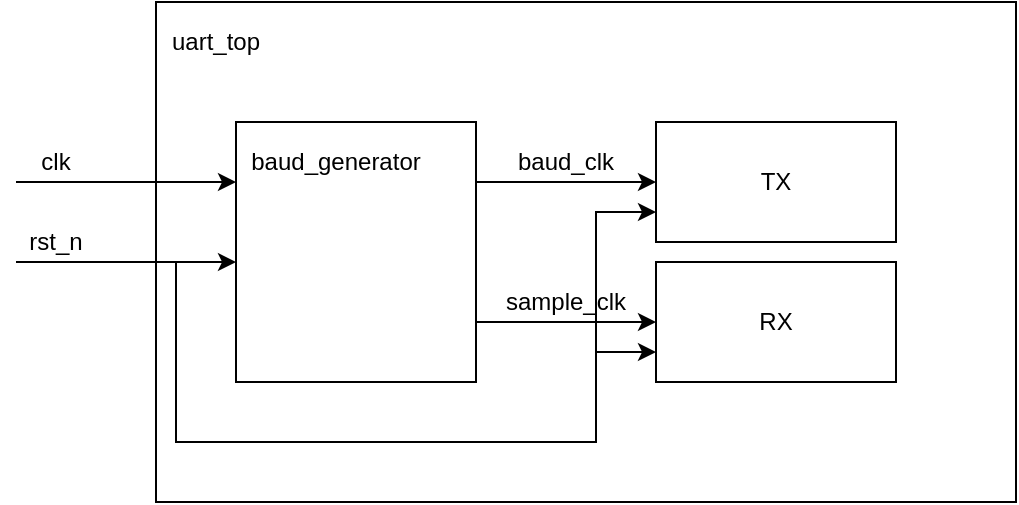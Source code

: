 <mxfile version="13.9.9" type="device"><diagram id="qLYipo9qOfEdNw9gvcUi" name="第 1 页"><mxGraphModel dx="1086" dy="806" grid="1" gridSize="10" guides="1" tooltips="1" connect="1" arrows="1" fold="1" page="1" pageScale="1" pageWidth="827" pageHeight="1169" math="0" shadow="0"><root><mxCell id="0"/><mxCell id="1" parent="0"/><mxCell id="d6inuuNp01afoSrpjMHU-31" value="" style="rounded=0;whiteSpace=wrap;html=1;" vertex="1" parent="1"><mxGeometry x="180" y="270" width="430" height="250" as="geometry"/></mxCell><mxCell id="d6inuuNp01afoSrpjMHU-6" value="clk" style="text;html=1;strokeColor=none;fillColor=none;align=center;verticalAlign=middle;whiteSpace=wrap;rounded=0;" vertex="1" parent="1"><mxGeometry x="110" y="340" width="40" height="20" as="geometry"/></mxCell><mxCell id="d6inuuNp01afoSrpjMHU-7" value="rst_n" style="text;html=1;strokeColor=none;fillColor=none;align=center;verticalAlign=middle;whiteSpace=wrap;rounded=0;" vertex="1" parent="1"><mxGeometry x="110" y="380" width="40" height="20" as="geometry"/></mxCell><mxCell id="d6inuuNp01afoSrpjMHU-8" value="uart_top" style="text;html=1;strokeColor=none;fillColor=none;align=center;verticalAlign=middle;whiteSpace=wrap;rounded=0;" vertex="1" parent="1"><mxGeometry x="190" y="280" width="40" height="20" as="geometry"/></mxCell><mxCell id="d6inuuNp01afoSrpjMHU-18" value="" style="rounded=0;whiteSpace=wrap;html=1;" vertex="1" parent="1"><mxGeometry x="220" y="330" width="120" height="130" as="geometry"/></mxCell><mxCell id="d6inuuNp01afoSrpjMHU-19" value="" style="endArrow=classic;html=1;" edge="1" parent="1"><mxGeometry width="50" height="50" relative="1" as="geometry"><mxPoint x="110" y="360" as="sourcePoint"/><mxPoint x="220" y="360" as="targetPoint"/></mxGeometry></mxCell><mxCell id="d6inuuNp01afoSrpjMHU-20" value="" style="endArrow=classic;html=1;" edge="1" parent="1"><mxGeometry width="50" height="50" relative="1" as="geometry"><mxPoint x="110" y="400" as="sourcePoint"/><mxPoint x="220" y="400" as="targetPoint"/></mxGeometry></mxCell><mxCell id="d6inuuNp01afoSrpjMHU-21" value="baud_generator" style="text;html=1;strokeColor=none;fillColor=none;align=center;verticalAlign=middle;whiteSpace=wrap;rounded=0;" vertex="1" parent="1"><mxGeometry x="250" y="340" width="40" height="20" as="geometry"/></mxCell><mxCell id="d6inuuNp01afoSrpjMHU-23" value="" style="endArrow=classic;html=1;" edge="1" parent="1"><mxGeometry width="50" height="50" relative="1" as="geometry"><mxPoint x="340" y="360" as="sourcePoint"/><mxPoint x="430" y="360" as="targetPoint"/></mxGeometry></mxCell><mxCell id="d6inuuNp01afoSrpjMHU-36" style="edgeStyle=orthogonalEdgeStyle;rounded=0;orthogonalLoop=1;jettySize=auto;html=1;exitX=0;exitY=0.75;exitDx=0;exitDy=0;entryX=0;entryY=0.75;entryDx=0;entryDy=0;" edge="1" parent="1" target="d6inuuNp01afoSrpjMHU-24"><mxGeometry relative="1" as="geometry"><mxPoint x="400" y="450" as="sourcePoint"/><Array as="points"><mxPoint x="400" y="375"/></Array></mxGeometry></mxCell><mxCell id="d6inuuNp01afoSrpjMHU-24" value="TX" style="rounded=0;whiteSpace=wrap;html=1;" vertex="1" parent="1"><mxGeometry x="430" y="330" width="120" height="60" as="geometry"/></mxCell><mxCell id="d6inuuNp01afoSrpjMHU-25" value="" style="endArrow=classic;html=1;entryX=0;entryY=0.5;entryDx=0;entryDy=0;" edge="1" parent="1" target="d6inuuNp01afoSrpjMHU-26"><mxGeometry width="50" height="50" relative="1" as="geometry"><mxPoint x="340" y="430" as="sourcePoint"/><mxPoint x="420" y="422" as="targetPoint"/></mxGeometry></mxCell><mxCell id="d6inuuNp01afoSrpjMHU-35" style="edgeStyle=orthogonalEdgeStyle;rounded=0;orthogonalLoop=1;jettySize=auto;html=1;exitX=0;exitY=0.75;exitDx=0;exitDy=0;entryX=0;entryY=0.75;entryDx=0;entryDy=0;" edge="1" parent="1" target="d6inuuNp01afoSrpjMHU-26"><mxGeometry relative="1" as="geometry"><mxPoint x="190" y="400" as="sourcePoint"/><Array as="points"><mxPoint x="190" y="490"/><mxPoint x="400" y="490"/><mxPoint x="400" y="445"/></Array></mxGeometry></mxCell><mxCell id="d6inuuNp01afoSrpjMHU-26" value="RX" style="rounded=0;whiteSpace=wrap;html=1;" vertex="1" parent="1"><mxGeometry x="430" y="400" width="120" height="60" as="geometry"/></mxCell><mxCell id="d6inuuNp01afoSrpjMHU-28" value="baud_clk" style="text;html=1;strokeColor=none;fillColor=none;align=center;verticalAlign=middle;whiteSpace=wrap;rounded=0;" vertex="1" parent="1"><mxGeometry x="360" y="340" width="50" height="20" as="geometry"/></mxCell><mxCell id="d6inuuNp01afoSrpjMHU-30" value="sample_clk" style="text;html=1;strokeColor=none;fillColor=none;align=center;verticalAlign=middle;whiteSpace=wrap;rounded=0;" vertex="1" parent="1"><mxGeometry x="360" y="410" width="50" height="20" as="geometry"/></mxCell></root></mxGraphModel></diagram></mxfile>